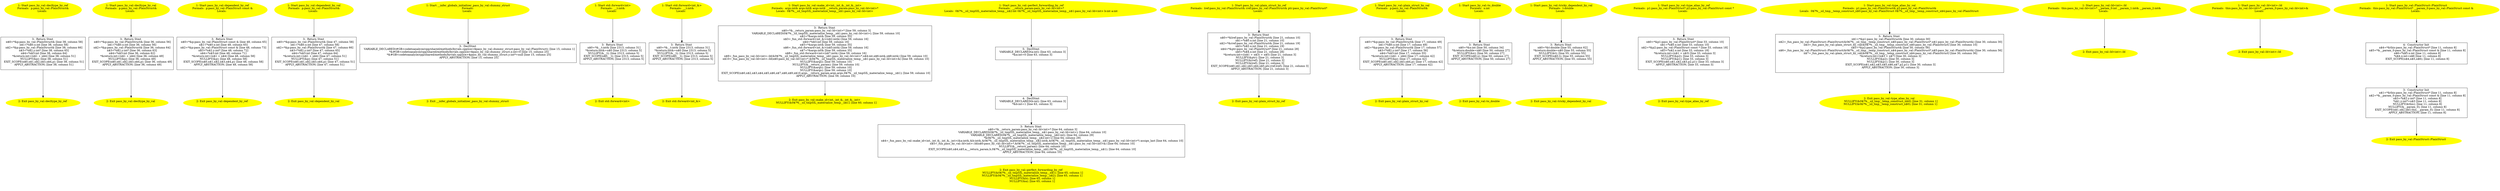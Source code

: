 /* @generated */
digraph cfg {
"decltype_by_ref#pass_by_val#7827598625585178144.8fa35b5b24f764bae803ce1f6e468516_1" [label="1: Start pass_by_val::decltype_by_ref\nFormals:  p:pass_by_val::PlainStruct&\nLocals:  \n  " color=yellow style=filled]
	

	 "decltype_by_ref#pass_by_val#7827598625585178144.8fa35b5b24f764bae803ce1f6e468516_1" -> "decltype_by_ref#pass_by_val#7827598625585178144.8fa35b5b24f764bae803ce1f6e468516_3" ;
"decltype_by_ref#pass_by_val#7827598625585178144.8fa35b5b24f764bae803ce1f6e468516_2" [label="2: Exit pass_by_val::decltype_by_ref \n  " color=yellow style=filled]
	

"decltype_by_ref#pass_by_val#7827598625585178144.8fa35b5b24f764bae803ce1f6e468516_3" [label="3:  Return Stmt \n   n$0=*&p:pass_by_val::PlainStruct& [line 38, column 58]\n  n$1=*n$0.x:int [line 38, column 58]\n  n$2=*&p:pass_by_val::PlainStruct& [line 38, column 66]\n  n$3=*n$2.y:int* [line 38, column 65]\n  n$4=*n$3:int [line 38, column 64]\n  *&return:int=(n$1 + n$4) [line 38, column 51]\n  NULLIFY(&p); [line 38, column 51]\n  EXIT_SCOPE(n$0,n$1,n$2,n$3,n$4,p); [line 38, column 51]\n  APPLY_ABSTRACTION; [line 38, column 51]\n " shape="box"]
	

	 "decltype_by_ref#pass_by_val#7827598625585178144.8fa35b5b24f764bae803ce1f6e468516_3" -> "decltype_by_ref#pass_by_val#7827598625585178144.8fa35b5b24f764bae803ce1f6e468516_2" ;
"decltype_by_val#pass_by_val#14279156289723785232.72f90cb8cd80d6281316dd4fe0c3453c_1" [label="1: Start pass_by_val::decltype_by_val\nFormals:  p:pass_by_val::PlainStruct&\nLocals:  \n  " color=yellow style=filled]
	

	 "decltype_by_val#pass_by_val#14279156289723785232.72f90cb8cd80d6281316dd4fe0c3453c_1" -> "decltype_by_val#pass_by_val#14279156289723785232.72f90cb8cd80d6281316dd4fe0c3453c_3" ;
"decltype_by_val#pass_by_val#14279156289723785232.72f90cb8cd80d6281316dd4fe0c3453c_2" [label="2: Exit pass_by_val::decltype_by_val \n  " color=yellow style=filled]
	

"decltype_by_val#pass_by_val#14279156289723785232.72f90cb8cd80d6281316dd4fe0c3453c_3" [label="3:  Return Stmt \n   n$0=*&p:pass_by_val::PlainStruct& [line 36, column 56]\n  n$1=*n$0.x:int [line 36, column 56]\n  n$2=*&p:pass_by_val::PlainStruct& [line 36, column 64]\n  n$3=*n$2.y:int* [line 36, column 63]\n  n$4=*n$3:int [line 36, column 62]\n  *&return:int=(n$1 + n$4) [line 36, column 49]\n  NULLIFY(&p); [line 36, column 49]\n  EXIT_SCOPE(n$0,n$1,n$2,n$3,n$4,p); [line 36, column 49]\n  APPLY_ABSTRACTION; [line 36, column 49]\n " shape="box"]
	

	 "decltype_by_val#pass_by_val#14279156289723785232.72f90cb8cd80d6281316dd4fe0c3453c_3" -> "decltype_by_val#pass_by_val#14279156289723785232.72f90cb8cd80d6281316dd4fe0c3453c_2" ;
"dependent_by_ref#pass_by_val#15143379324942623593.5ccf1ab5c879a0bcfec55b566c6a60db_1" [label="1: Start pass_by_val::dependent_by_ref\nFormals:  p:pass_by_val::PlainStruct const &\nLocals:  \n  " color=yellow style=filled]
	

	 "dependent_by_ref#pass_by_val#15143379324942623593.5ccf1ab5c879a0bcfec55b566c6a60db_1" -> "dependent_by_ref#pass_by_val#15143379324942623593.5ccf1ab5c879a0bcfec55b566c6a60db_3" ;
"dependent_by_ref#pass_by_val#15143379324942623593.5ccf1ab5c879a0bcfec55b566c6a60db_2" [label="2: Exit pass_by_val::dependent_by_ref \n  " color=yellow style=filled]
	

"dependent_by_ref#pass_by_val#15143379324942623593.5ccf1ab5c879a0bcfec55b566c6a60db_3" [label="3:  Return Stmt \n   n$0=*&p:pass_by_val::PlainStruct const & [line 48, column 65]\n  n$1=*n$0.x:int [line 48, column 65]\n  n$2=*&p:pass_by_val::PlainStruct const & [line 48, column 73]\n  n$3=*n$2.y:int* [line 48, column 72]\n  n$4=*n$3:int [line 48, column 71]\n  *&return:int=(n$1 + n$4) [line 48, column 58]\n  NULLIFY(&p); [line 48, column 58]\n  EXIT_SCOPE(n$0,n$1,n$2,n$3,n$4,p); [line 48, column 58]\n  APPLY_ABSTRACTION; [line 48, column 58]\n " shape="box"]
	

	 "dependent_by_ref#pass_by_val#15143379324942623593.5ccf1ab5c879a0bcfec55b566c6a60db_3" -> "dependent_by_ref#pass_by_val#15143379324942623593.5ccf1ab5c879a0bcfec55b566c6a60db_2" ;
"dependent_by_val#pass_by_val#16173371529174507122.c006229ea6b255a1298dc7d547bac014_1" [label="1: Start pass_by_val::dependent_by_val\nFormals:  p:pass_by_val::PlainStruct&\nLocals:  \n  " color=yellow style=filled]
	

	 "dependent_by_val#pass_by_val#16173371529174507122.c006229ea6b255a1298dc7d547bac014_1" -> "dependent_by_val#pass_by_val#16173371529174507122.c006229ea6b255a1298dc7d547bac014_3" ;
"dependent_by_val#pass_by_val#16173371529174507122.c006229ea6b255a1298dc7d547bac014_2" [label="2: Exit pass_by_val::dependent_by_val \n  " color=yellow style=filled]
	

"dependent_by_val#pass_by_val#16173371529174507122.c006229ea6b255a1298dc7d547bac014_3" [label="3:  Return Stmt \n   n$0=*&p:pass_by_val::PlainStruct& [line 47, column 58]\n  n$1=*n$0.x:int [line 47, column 58]\n  n$2=*&p:pass_by_val::PlainStruct& [line 47, column 66]\n  n$3=*n$2.y:int* [line 47, column 65]\n  n$4=*n$3:int [line 47, column 64]\n  *&return:int=(n$1 + n$4) [line 47, column 51]\n  NULLIFY(&p); [line 47, column 51]\n  EXIT_SCOPE(n$0,n$1,n$2,n$3,n$4,p); [line 47, column 51]\n  APPLY_ABSTRACTION; [line 47, column 51]\n " shape="box"]
	

	 "dependent_by_val#pass_by_val#16173371529174507122.c006229ea6b255a1298dc7d547bac014_3" -> "dependent_by_val#pass_by_val#16173371529174507122.c006229ea6b255a1298dc7d547bac014_2" ;
"dummy_struct#__infer_globals_initializer_pass_by_val.24fe54080733cebf362d2b34e691bb44_1" [label="1: Start __infer_globals_initializer_pass_by_val::dummy_struct\nFormals: \nLocals:  \n  " color=yellow style=filled]
	

	 "dummy_struct#__infer_globals_initializer_pass_by_val.24fe54080733cebf362d2b34e691bb44_1" -> "dummy_struct#__infer_globals_initializer_pass_by_val.24fe54080733cebf362d2b34e691bb44_3" ;
"dummy_struct#__infer_globals_initializer_pass_by_val.24fe54080733cebf362d2b34e691bb44_2" [label="2: Exit __infer_globals_initializer_pass_by_val::dummy_struct \n  " color=yellow style=filled]
	

"dummy_struct#__infer_globals_initializer_pass_by_val.24fe54080733cebf362d2b34e691bb44_3" [label="3:  DeclStmt \n   VARIABLE_DECLARED(#GB<codetoanalyze/cpp/shared/methods/byvals.cpp|ice>$pass_by_val::dummy_struct:pass_by_val::PlainStruct); [line 15, column 1]\n  *&#GB<codetoanalyze/cpp/shared/methods/byvals.cpp|ice>$pass_by_val::dummy_struct.x:int=0 [line 15, column 25]\n  *&#GB<codetoanalyze/cpp/shared/methods/byvals.cpp|ice>$pass_by_val::dummy_struct.y:int*=null [line 15, column 25]\n  APPLY_ABSTRACTION; [line 15, column 25]\n " shape="box"]
	

	 "dummy_struct#__infer_globals_initializer_pass_by_val.24fe54080733cebf362d2b34e691bb44_3" -> "dummy_struct#__infer_globals_initializer_pass_by_val.24fe54080733cebf362d2b34e691bb44_2" ;
"forward<int>#std#5548362574050729124.664bf3a19e8401f31df778b67554bdae_1" [label="1: Start std::forward<int>\nFormals:  __t:int&\nLocals:  \n  " color=yellow style=filled]
	

	 "forward<int>#std#5548362574050729124.664bf3a19e8401f31df778b67554bdae_1" -> "forward<int>#std#5548362574050729124.664bf3a19e8401f31df778b67554bdae_3" ;
"forward<int>#std#5548362574050729124.664bf3a19e8401f31df778b67554bdae_2" [label="2: Exit std::forward<int> \n  " color=yellow style=filled]
	

"forward<int>#std#5548362574050729124.664bf3a19e8401f31df778b67554bdae_3" [label="3:  Return Stmt \n   n$0=*&__t:int& [line 2313, column 31]\n  *&return:int&=n$0 [line 2313, column 5]\n  NULLIFY(&__t); [line 2313, column 5]\n  EXIT_SCOPE(n$0,__t); [line 2313, column 5]\n  APPLY_ABSTRACTION; [line 2313, column 5]\n " shape="box"]
	

	 "forward<int>#std#5548362574050729124.664bf3a19e8401f31df778b67554bdae_3" -> "forward<int>#std#5548362574050729124.664bf3a19e8401f31df778b67554bdae_2" ;
"forward<int_&>#std#2714018779968350623.5a6c534312c02b38db42a98e7dfe7983_1" [label="1: Start std::forward<int_&>\nFormals:  __t:int&\nLocals:  \n  " color=yellow style=filled]
	

	 "forward<int_&>#std#2714018779968350623.5a6c534312c02b38db42a98e7dfe7983_1" -> "forward<int_&>#std#2714018779968350623.5a6c534312c02b38db42a98e7dfe7983_3" ;
"forward<int_&>#std#2714018779968350623.5a6c534312c02b38db42a98e7dfe7983_2" [label="2: Exit std::forward<int_&> \n  " color=yellow style=filled]
	

"forward<int_&>#std#2714018779968350623.5a6c534312c02b38db42a98e7dfe7983_3" [label="3:  Return Stmt \n   n$0=*&__t:int& [line 2313, column 31]\n  *&return:int&=n$0 [line 2313, column 5]\n  NULLIFY(&__t); [line 2313, column 5]\n  EXIT_SCOPE(n$0,__t); [line 2313, column 5]\n  APPLY_ABSTRACTION; [line 2313, column 5]\n " shape="box"]
	

	 "forward<int_&>#std#2714018779968350623.5a6c534312c02b38db42a98e7dfe7983_3" -> "forward<int_&>#std#2714018779968350623.5a6c534312c02b38db42a98e7dfe7983_2" ;
"make_id<int,_int_&,_int_&,_int>#pass_by_val(class pass_by_val::Id<int>)#6647322778693099135.704a07df7f1fd4912e21bd274744a5e0_1" [label="1: Start pass_by_val::make_id<int,_int_&,_int_&,_int>\nFormals:  args:int& args:int& args:int& __return_param:pass_by_val::Id<int>*\nLocals:  0$?%__sil_tmpSIL_materialize_temp__n$1:pass_by_val::Id<int> \n  " color=yellow style=filled]
	

	 "make_id<int,_int_&,_int_&,_int>#pass_by_val(class pass_by_val::Id<int>)#6647322778693099135.704a07df7f1fd4912e21bd274744a5e0_1" -> "make_id<int,_int_&,_int_&,_int>#pass_by_val(class pass_by_val::Id<int>)#6647322778693099135.704a07df7f1fd4912e21bd274744a5e0_3" ;
"make_id<int,_int_&,_int_&,_int>#pass_by_val(class pass_by_val::Id<int>)#6647322778693099135.704a07df7f1fd4912e21bd274744a5e0_2" [label="2: Exit pass_by_val::make_id<int,_int_&,_int_&,_int> \n   NULLIFY(&0$?%__sil_tmpSIL_materialize_temp__n$1); [line 60, column 1]\n " color=yellow style=filled]
	

"make_id<int,_int_&,_int_&,_int>#pass_by_val(class pass_by_val::Id<int>)#6647322778693099135.704a07df7f1fd4912e21bd274744a5e0_3" [label="3:  Return Stmt \n   n$0=*&__return_param:pass_by_val::Id<int>* [line 59, column 3]\n  VARIABLE_DECLARED(0$?%__sil_tmpSIL_materialize_temp__n$1:pass_by_val::Id<int>); [line 59, column 10]\n  n$2=*&args:int& [line 59, column 35]\n  n$3=_fun_std::forward<int_&>(n$2:int&) [line 59, column 16]\n  n$4=*n$3:int [line 59, column 16]\n  n$5=*&args:int& [line 59, column 35]\n  n$6=_fun_std::forward<int_&>(n$5:int&) [line 59, column 16]\n  n$7=*&args:int& [line 59, column 35]\n  n$8=_fun_std::forward<int>(n$7:int&) [line 59, column 16]\n  n$9=_fun_pass_by_val::Id<int>::Id(&0$?%__sil_tmpSIL_materialize_temp__n$1:pass_by_val::Id<int>*,n$4:int,n$6:int&,n$8:int&) [line 59, column 10]\n  n$10=_fun_pass_by_val::Id<int>::Id(n$0:pass_by_val::Id<int>*,&0$?%__sil_tmpSIL_materialize_temp__n$1:pass_by_val::Id<int>&) [line 59, column 10]\n  NULLIFY(&args); [line 59, column 10]\n  NULLIFY(&__return_param); [line 59, column 10]\n  NULLIFY(&args); [line 59, column 10]\n  NULLIFY(&args); [line 59, column 10]\n  EXIT_SCOPE(n$0,n$2,n$3,n$4,n$5,n$6,n$7,n$8,n$9,n$10,args,__return_param,args,args,0$?%__sil_tmpSIL_materialize_temp__n$1); [line 59, column 10]\n  APPLY_ABSTRACTION; [line 59, column 10]\n " shape="box"]
	

	 "make_id<int,_int_&,_int_&,_int>#pass_by_val(class pass_by_val::Id<int>)#6647322778693099135.704a07df7f1fd4912e21bd274744a5e0_3" -> "make_id<int,_int_&,_int_&,_int>#pass_by_val(class pass_by_val::Id<int>)#6647322778693099135.704a07df7f1fd4912e21bd274744a5e0_2" ;
"perfect_forwarding_by_ref#pass_by_val(class pass_by_val::Id<int>)#7578991627406493712.4a78b0c805a8de47693f8c723da2ec49_1" [label="1: Start pass_by_val::perfect_forwarding_by_ref\nFormals:  __return_param:pass_by_val::Id<int>*\nLocals:  0$?%__sil_tmpSIL_materialize_temp__n$2:int 0$?%__sil_tmpSIL_materialize_temp__n$1:pass_by_val::Id<int> b:int a:int \n  " color=yellow style=filled]
	

	 "perfect_forwarding_by_ref#pass_by_val(class pass_by_val::Id<int>)#7578991627406493712.4a78b0c805a8de47693f8c723da2ec49_1" -> "perfect_forwarding_by_ref#pass_by_val(class pass_by_val::Id<int>)#7578991627406493712.4a78b0c805a8de47693f8c723da2ec49_5" ;
"perfect_forwarding_by_ref#pass_by_val(class pass_by_val::Id<int>)#7578991627406493712.4a78b0c805a8de47693f8c723da2ec49_2" [label="2: Exit pass_by_val::perfect_forwarding_by_ref \n   NULLIFY(&0$?%__sil_tmpSIL_materialize_temp__n$1); [line 65, column 1]\n  NULLIFY(&0$?%__sil_tmpSIL_materialize_temp__n$2); [line 65, column 1]\n  NULLIFY(&b); [line 65, column 1]\n  NULLIFY(&a); [line 65, column 1]\n " color=yellow style=filled]
	

"perfect_forwarding_by_ref#pass_by_val(class pass_by_val::Id<int>)#7578991627406493712.4a78b0c805a8de47693f8c723da2ec49_3" [label="3:  Return Stmt \n   n$0=*&__return_param:pass_by_val::Id<int>* [line 64, column 3]\n  VARIABLE_DECLARED(0$?%__sil_tmpSIL_materialize_temp__n$1:pass_by_val::Id<int>); [line 64, column 10]\n  VARIABLE_DECLARED(0$?%__sil_tmpSIL_materialize_temp__n$2:int); [line 64, column 29]\n  *&0$?%__sil_tmpSIL_materialize_temp__n$2:int=2 [line 64, column 29]\n  n$4=_fun_pass_by_val::make_id<int,_int_&,_int_&,_int>(&a:int&,&b:int&,&0$?%__sil_tmpSIL_materialize_temp__n$2:int&,&0$?%__sil_tmpSIL_materialize_temp__n$1:pass_by_val::Id<int>*) assign_last [line 64, column 10]\n  n$5=_fun_pass_by_val::Id<int>::Id(n$0:pass_by_val::Id<int>*,&0$?%__sil_tmpSIL_materialize_temp__n$1:pass_by_val::Id<int>&) [line 64, column 10]\n  NULLIFY(&__return_param); [line 64, column 10]\n  EXIT_SCOPE(n$0,n$4,n$5,a,__return_param,b,0$?%__sil_tmpSIL_materialize_temp__n$2,0$?%__sil_tmpSIL_materialize_temp__n$1); [line 64, column 10]\n  APPLY_ABSTRACTION; [line 64, column 10]\n " shape="box"]
	

	 "perfect_forwarding_by_ref#pass_by_val(class pass_by_val::Id<int>)#7578991627406493712.4a78b0c805a8de47693f8c723da2ec49_3" -> "perfect_forwarding_by_ref#pass_by_val(class pass_by_val::Id<int>)#7578991627406493712.4a78b0c805a8de47693f8c723da2ec49_2" ;
"perfect_forwarding_by_ref#pass_by_val(class pass_by_val::Id<int>)#7578991627406493712.4a78b0c805a8de47693f8c723da2ec49_4" [label="4:  DeclStmt \n   VARIABLE_DECLARED(b:int); [line 63, column 3]\n  *&b:int=1 [line 63, column 3]\n " shape="box"]
	

	 "perfect_forwarding_by_ref#pass_by_val(class pass_by_val::Id<int>)#7578991627406493712.4a78b0c805a8de47693f8c723da2ec49_4" -> "perfect_forwarding_by_ref#pass_by_val(class pass_by_val::Id<int>)#7578991627406493712.4a78b0c805a8de47693f8c723da2ec49_3" ;
"perfect_forwarding_by_ref#pass_by_val(class pass_by_val::Id<int>)#7578991627406493712.4a78b0c805a8de47693f8c723da2ec49_5" [label="5:  DeclStmt \n   VARIABLE_DECLARED(a:int); [line 63, column 3]\n  *&a:int=0 [line 63, column 3]\n " shape="box"]
	

	 "perfect_forwarding_by_ref#pass_by_val(class pass_by_val::Id<int>)#7578991627406493712.4a78b0c805a8de47693f8c723da2ec49_5" -> "perfect_forwarding_by_ref#pass_by_val(class pass_by_val::Id<int>)#7578991627406493712.4a78b0c805a8de47693f8c723da2ec49_4" ;
"plain_struct_by_ref#pass_by_val(class pass_by_val::PlainStruct)#2657428317109106311.ebb1ec27d296c7f7c7c76440cd2435a6_1" [label="1: Start pass_by_val::plain_struct_by_ref\nFormals:  lref:pass_by_val::PlainStruct& rref:pass_by_val::PlainStruct& ptr:pass_by_val::PlainStruct*\nLocals:  \n  " color=yellow style=filled]
	

	 "plain_struct_by_ref#pass_by_val(class pass_by_val::PlainStruct)#2657428317109106311.ebb1ec27d296c7f7c7c76440cd2435a6_1" -> "plain_struct_by_ref#pass_by_val(class pass_by_val::PlainStruct)#2657428317109106311.ebb1ec27d296c7f7c7c76440cd2435a6_3" ;
"plain_struct_by_ref#pass_by_val(class pass_by_val::PlainStruct)#2657428317109106311.ebb1ec27d296c7f7c7c76440cd2435a6_2" [label="2: Exit pass_by_val::plain_struct_by_ref \n  " color=yellow style=filled]
	

"plain_struct_by_ref#pass_by_val(class pass_by_val::PlainStruct)#2657428317109106311.ebb1ec27d296c7f7c7c76440cd2435a6_3" [label="3:  Return Stmt \n   n$0=*&lref:pass_by_val::PlainStruct& [line 21, column 10]\n  n$1=*n$0.x:int [line 21, column 10]\n  n$2=*&rref:pass_by_val::PlainStruct& [line 21, column 19]\n  n$3=*n$2.x:int [line 21, column 19]\n  n$4=*&ptr:pass_by_val::PlainStruct* [line 21, column 28]\n  n$5=*n$4.x:int [line 21, column 28]\n  *&return:int=((n$1 + n$3) + n$5) [line 21, column 3]\n  NULLIFY(&ptr); [line 21, column 3]\n  NULLIFY(&rref); [line 21, column 3]\n  NULLIFY(&lref); [line 21, column 3]\n  EXIT_SCOPE(n$0,n$1,n$2,n$3,n$4,n$5,ptr,rref,lref); [line 21, column 3]\n  APPLY_ABSTRACTION; [line 21, column 3]\n " shape="box"]
	

	 "plain_struct_by_ref#pass_by_val(class pass_by_val::PlainStruct)#2657428317109106311.ebb1ec27d296c7f7c7c76440cd2435a6_3" -> "plain_struct_by_ref#pass_by_val(class pass_by_val::PlainStruct)#2657428317109106311.ebb1ec27d296c7f7c7c76440cd2435a6_2" ;
"plain_struct_by_val#pass_by_val#7415219466606029544.eb0e0bdde375e8d1716470ec792b2450_1" [label="1: Start pass_by_val::plain_struct_by_val\nFormals:  p:pass_by_val::PlainStruct&\nLocals:  \n  " color=yellow style=filled]
	

	 "plain_struct_by_val#pass_by_val#7415219466606029544.eb0e0bdde375e8d1716470ec792b2450_1" -> "plain_struct_by_val#pass_by_val#7415219466606029544.eb0e0bdde375e8d1716470ec792b2450_3" ;
"plain_struct_by_val#pass_by_val#7415219466606029544.eb0e0bdde375e8d1716470ec792b2450_2" [label="2: Exit pass_by_val::plain_struct_by_val \n  " color=yellow style=filled]
	

"plain_struct_by_val#pass_by_val#7415219466606029544.eb0e0bdde375e8d1716470ec792b2450_3" [label="3:  Return Stmt \n   n$0=*&p:pass_by_val::PlainStruct& [line 17, column 49]\n  n$1=*n$0.x:int [line 17, column 49]\n  n$2=*&p:pass_by_val::PlainStruct& [line 17, column 57]\n  n$3=*n$2.y:int* [line 17, column 56]\n  n$4=*n$3:int [line 17, column 55]\n  *&return:int=(n$1 + n$4) [line 17, column 42]\n  NULLIFY(&p); [line 17, column 42]\n  EXIT_SCOPE(n$0,n$1,n$2,n$3,n$4,p); [line 17, column 42]\n  APPLY_ABSTRACTION; [line 17, column 42]\n " shape="box"]
	

	 "plain_struct_by_val#pass_by_val#7415219466606029544.eb0e0bdde375e8d1716470ec792b2450_3" -> "plain_struct_by_val#pass_by_val#7415219466606029544.eb0e0bdde375e8d1716470ec792b2450_2" ;
"to_double#pass_by_val#15152319343034292227.aa9254ca74e20265f2daa2c4c321444a_1" [label="1: Start pass_by_val::to_double\nFormals:  x:int\nLocals:  \n  " color=yellow style=filled]
	

	 "to_double#pass_by_val#15152319343034292227.aa9254ca74e20265f2daa2c4c321444a_1" -> "to_double#pass_by_val#15152319343034292227.aa9254ca74e20265f2daa2c4c321444a_3" ;
"to_double#pass_by_val#15152319343034292227.aa9254ca74e20265f2daa2c4c321444a_2" [label="2: Exit pass_by_val::to_double \n  " color=yellow style=filled]
	

"to_double#pass_by_val#15152319343034292227.aa9254ca74e20265f2daa2c4c321444a_3" [label="3:  Return Stmt \n   n$0=*&x:int [line 50, column 34]\n  *&return:double=n$0 [line 50, column 27]\n  NULLIFY(&x); [line 50, column 27]\n  EXIT_SCOPE(n$0,x); [line 50, column 27]\n  APPLY_ABSTRACTION; [line 50, column 27]\n " shape="box"]
	

	 "to_double#pass_by_val#15152319343034292227.aa9254ca74e20265f2daa2c4c321444a_3" -> "to_double#pass_by_val#15152319343034292227.aa9254ca74e20265f2daa2c4c321444a_2" ;
"tricky_dependent_by_val#pass_by_val#11704838728234311959.2c9738321ba9545daa75926f2565403e_1" [label="1: Start pass_by_val::tricky_dependent_by_val\nFormals:  t:double\nLocals:  \n  " color=yellow style=filled]
	

	 "tricky_dependent_by_val#pass_by_val#11704838728234311959.2c9738321ba9545daa75926f2565403e_1" -> "tricky_dependent_by_val#pass_by_val#11704838728234311959.2c9738321ba9545daa75926f2565403e_3" ;
"tricky_dependent_by_val#pass_by_val#11704838728234311959.2c9738321ba9545daa75926f2565403e_2" [label="2: Exit pass_by_val::tricky_dependent_by_val \n  " color=yellow style=filled]
	

"tricky_dependent_by_val#pass_by_val#11704838728234311959.2c9738321ba9545daa75926f2565403e_3" [label="3:  Return Stmt \n   n$0=*&t:double [line 55, column 62]\n  *&return:double=n$0 [line 55, column 55]\n  NULLIFY(&t); [line 55, column 55]\n  EXIT_SCOPE(n$0,t); [line 55, column 55]\n  APPLY_ABSTRACTION; [line 55, column 55]\n " shape="box"]
	

	 "tricky_dependent_by_val#pass_by_val#11704838728234311959.2c9738321ba9545daa75926f2565403e_3" -> "tricky_dependent_by_val#pass_by_val#11704838728234311959.2c9738321ba9545daa75926f2565403e_2" ;
"type_alias_by_ref#pass_by_val(class pass_by_val::PlainStruct,class pass_by_val::PlainStruct)#1261506.a3dda6b37896a0f836342db8df5fffd2_1" [label="1: Start pass_by_val::type_alias_by_ref\nFormals:  p1:pass_by_val::PlainStruct* p2:pass_by_val::PlainStruct const *\nLocals:  \n  " color=yellow style=filled]
	

	 "type_alias_by_ref#pass_by_val(class pass_by_val::PlainStruct,class pass_by_val::PlainStruct)#1261506.a3dda6b37896a0f836342db8df5fffd2_1" -> "type_alias_by_ref#pass_by_val(class pass_by_val::PlainStruct,class pass_by_val::PlainStruct)#1261506.a3dda6b37896a0f836342db8df5fffd2_3" ;
"type_alias_by_ref#pass_by_val(class pass_by_val::PlainStruct,class pass_by_val::PlainStruct)#1261506.a3dda6b37896a0f836342db8df5fffd2_2" [label="2: Exit pass_by_val::type_alias_by_ref \n  " color=yellow style=filled]
	

"type_alias_by_ref#pass_by_val(class pass_by_val::PlainStruct,class pass_by_val::PlainStruct)#1261506.a3dda6b37896a0f836342db8df5fffd2_3" [label="3:  Return Stmt \n   n$0=*&p1:pass_by_val::PlainStruct* [line 33, column 10]\n  n$1=*n$0.x:int [line 33, column 10]\n  n$2=*&p2:pass_by_val::PlainStruct const * [line 33, column 18]\n  n$3=*n$2.x:int [line 33, column 18]\n  *&return:int=(n$1 + n$3) [line 33, column 3]\n  NULLIFY(&p2); [line 33, column 3]\n  NULLIFY(&p1); [line 33, column 3]\n  EXIT_SCOPE(n$0,n$1,n$2,n$3,p2,p1); [line 33, column 3]\n  APPLY_ABSTRACTION; [line 33, column 3]\n " shape="box"]
	

	 "type_alias_by_ref#pass_by_val(class pass_by_val::PlainStruct,class pass_by_val::PlainStruct)#1261506.a3dda6b37896a0f836342db8df5fffd2_3" -> "type_alias_by_ref#pass_by_val(class pass_by_val::PlainStruct,class pass_by_val::PlainStruct)#1261506.a3dda6b37896a0f836342db8df5fffd2_2" ;
"type_alias_by_val#pass_by_val#9273827923998572097.425db1bd7e6b48116fa99ed40b0b6415_1" [label="1: Start pass_by_val::type_alias_by_val\nFormals:  p1:pass_by_val::PlainStruct& p2:pass_by_val::PlainStruct&\nLocals:  0$?%__sil_tmp__temp_construct_n$0:pass_by_val::PlainStruct 0$?%__sil_tmp__temp_construct_n$4:pass_by_val::PlainStruct \n  " color=yellow style=filled]
	

	 "type_alias_by_val#pass_by_val#9273827923998572097.425db1bd7e6b48116fa99ed40b0b6415_1" -> "type_alias_by_val#pass_by_val#9273827923998572097.425db1bd7e6b48116fa99ed40b0b6415_3" ;
"type_alias_by_val#pass_by_val#9273827923998572097.425db1bd7e6b48116fa99ed40b0b6415_2" [label="2: Exit pass_by_val::type_alias_by_val \n   NULLIFY(&0$?%__sil_tmp__temp_construct_n$4); [line 31, column 1]\n  NULLIFY(&0$?%__sil_tmp__temp_construct_n$0); [line 31, column 1]\n " color=yellow style=filled]
	

"type_alias_by_val#pass_by_val#9273827923998572097.425db1bd7e6b48116fa99ed40b0b6415_3" [label="3:  Return Stmt \n   n$1=*&p1:pass_by_val::PlainStruct& [line 30, column 30]\n  n$2=_fun_pass_by_val::PlainStruct::PlainStruct(&0$?%__sil_tmp__temp_construct_n$0:pass_by_val::PlainStruct*,n$1:pass_by_val::PlainStruct&) [line 30, column 30]\n  n$3=_fun_pass_by_val::plain_struct_by_val(&0$?%__sil_tmp__temp_construct_n$0:pass_by_val::PlainStruct) [line 30, column 10]\n  n$5=*&p2:pass_by_val::PlainStruct& [line 30, column 56]\n  n$6=_fun_pass_by_val::PlainStruct::PlainStruct(&0$?%__sil_tmp__temp_construct_n$4:pass_by_val::PlainStruct*,n$5:pass_by_val::PlainStruct&) [line 30, column 56]\n  n$7=_fun_pass_by_val::plain_struct_by_val(&0$?%__sil_tmp__temp_construct_n$4:pass_by_val::PlainStruct) [line 30, column 36]\n  *&return:int=(n$3 + n$7) [line 30, column 3]\n  NULLIFY(&p2); [line 30, column 3]\n  NULLIFY(&p1); [line 30, column 3]\n  EXIT_SCOPE(n$1,n$2,n$3,n$5,n$6,n$7,p2,p1); [line 30, column 3]\n  APPLY_ABSTRACTION; [line 30, column 3]\n " shape="box"]
	

	 "type_alias_by_val#pass_by_val#9273827923998572097.425db1bd7e6b48116fa99ed40b0b6415_3" -> "type_alias_by_val#pass_by_val#9273827923998572097.425db1bd7e6b48116fa99ed40b0b6415_2" ;
"Id#Id<int>#pass_by_val#{3384099991783983184}.e286af060b6cead08a43f9654ad715c7_1" [label="1: Start pass_by_val::Id<int>::Id\nFormals:  this:pass_by_val::Id<int>* __param_0:int __param_1:int& __param_2:int&\nLocals:  \n  " color=yellow style=filled]
	

	 "Id#Id<int>#pass_by_val#{3384099991783983184}.e286af060b6cead08a43f9654ad715c7_1" -> "Id#Id<int>#pass_by_val#{3384099991783983184}.e286af060b6cead08a43f9654ad715c7_2" ;
"Id#Id<int>#pass_by_val#{3384099991783983184}.e286af060b6cead08a43f9654ad715c7_2" [label="2: Exit pass_by_val::Id<int>::Id \n  " color=yellow style=filled]
	

"Id#Id<int>#pass_by_val#{7679130497746934716|constexpr}.ec7ae8f1f59ff02018973f2770719ebf_1" [label="1: Start pass_by_val::Id<int>::Id\nFormals:  this:pass_by_val::Id<int>* __param_0:pass_by_val::Id<int>&\nLocals:  \n  " color=yellow style=filled]
	

	 "Id#Id<int>#pass_by_val#{7679130497746934716|constexpr}.ec7ae8f1f59ff02018973f2770719ebf_1" -> "Id#Id<int>#pass_by_val#{7679130497746934716|constexpr}.ec7ae8f1f59ff02018973f2770719ebf_2" ;
"Id#Id<int>#pass_by_val#{7679130497746934716|constexpr}.ec7ae8f1f59ff02018973f2770719ebf_2" [label="2: Exit pass_by_val::Id<int>::Id \n  " color=yellow style=filled]
	

"PlainStruct#PlainStruct#pass_by_val#{2553093086388184854|constexpr}.e295b1e7e1c5b638011ce60f4cd77a28_1" [label="1: Start pass_by_val::PlainStruct::PlainStruct\nFormals:  this:pass_by_val::PlainStruct* __param_0:pass_by_val::PlainStruct const &\nLocals:  \n  " color=yellow style=filled]
	

	 "PlainStruct#PlainStruct#pass_by_val#{2553093086388184854|constexpr}.e295b1e7e1c5b638011ce60f4cd77a28_1" -> "PlainStruct#PlainStruct#pass_by_val#{2553093086388184854|constexpr}.e295b1e7e1c5b638011ce60f4cd77a28_4" ;
"PlainStruct#PlainStruct#pass_by_val#{2553093086388184854|constexpr}.e295b1e7e1c5b638011ce60f4cd77a28_2" [label="2: Exit pass_by_val::PlainStruct::PlainStruct \n  " color=yellow style=filled]
	

"PlainStruct#PlainStruct#pass_by_val#{2553093086388184854|constexpr}.e295b1e7e1c5b638011ce60f4cd77a28_3" [label="3:  Constructor Init \n   n$1=*&this:pass_by_val::PlainStruct* [line 11, column 8]\n  n$2=*&__param_0:pass_by_val::PlainStruct const & [line 11, column 8]\n  n$3=*n$2.y:int* [line 11, column 8]\n  *n$1.y:int*=n$3 [line 11, column 8]\n  NULLIFY(&this); [line 11, column 8]\n  NULLIFY(&__param_0); [line 11, column 8]\n  EXIT_SCOPE(n$1,n$2,n$3,this,__param_0); [line 11, column 8]\n  APPLY_ABSTRACTION; [line 11, column 8]\n " shape="box"]
	

	 "PlainStruct#PlainStruct#pass_by_val#{2553093086388184854|constexpr}.e295b1e7e1c5b638011ce60f4cd77a28_3" -> "PlainStruct#PlainStruct#pass_by_val#{2553093086388184854|constexpr}.e295b1e7e1c5b638011ce60f4cd77a28_2" ;
"PlainStruct#PlainStruct#pass_by_val#{2553093086388184854|constexpr}.e295b1e7e1c5b638011ce60f4cd77a28_4" [label="4:  Constructor Init \n   n$4=*&this:pass_by_val::PlainStruct* [line 11, column 8]\n  n$5=*&__param_0:pass_by_val::PlainStruct const & [line 11, column 8]\n  n$6=*n$5.x:int [line 11, column 8]\n  *n$4.x:int=n$6 [line 11, column 8]\n  EXIT_SCOPE(n$4,n$5,n$6); [line 11, column 8]\n " shape="box"]
	

	 "PlainStruct#PlainStruct#pass_by_val#{2553093086388184854|constexpr}.e295b1e7e1c5b638011ce60f4cd77a28_4" -> "PlainStruct#PlainStruct#pass_by_val#{2553093086388184854|constexpr}.e295b1e7e1c5b638011ce60f4cd77a28_3" ;
}
